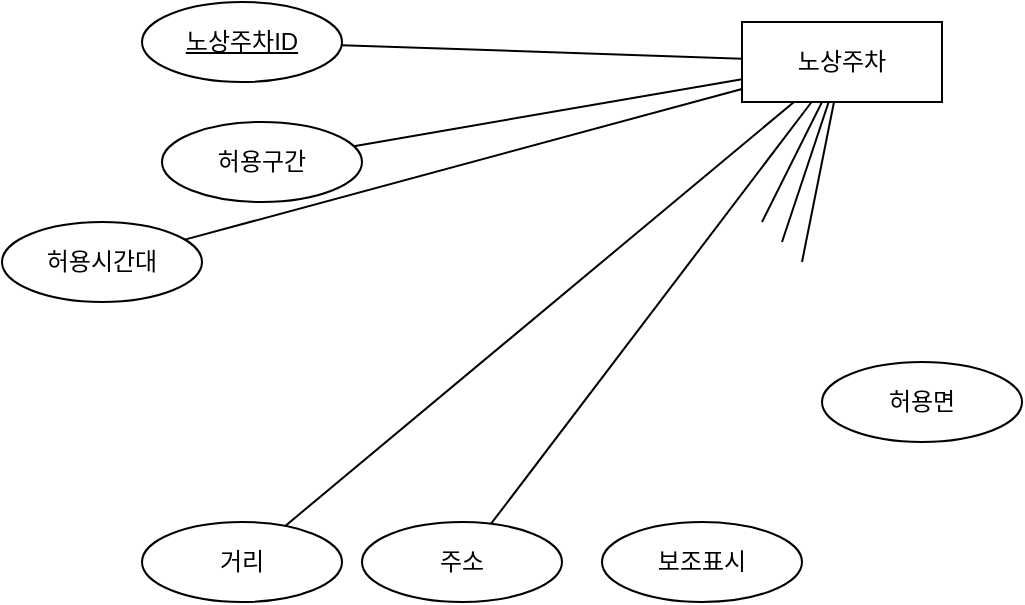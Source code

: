 <mxfile version="21.6.2" type="github">
  <diagram name="페이지-1" id="w4MM75xXj5fwKSjYitv2">
    <mxGraphModel dx="862" dy="380" grid="1" gridSize="10" guides="1" tooltips="1" connect="1" arrows="1" fold="1" page="1" pageScale="1" pageWidth="827" pageHeight="1169" math="0" shadow="0">
      <root>
        <mxCell id="0" />
        <mxCell id="1" parent="0" />
        <mxCell id="fsBhCSk9P-1j8N_WkiuX-17" value="허용시간대" style="ellipse;whiteSpace=wrap;html=1;align=center;fontStyle=0;" vertex="1" parent="1">
          <mxGeometry x="20" y="460" width="100" height="40" as="geometry" />
        </mxCell>
        <mxCell id="fsBhCSk9P-1j8N_WkiuX-18" value="노상주차ID" style="ellipse;whiteSpace=wrap;html=1;align=center;fontStyle=4;" vertex="1" parent="1">
          <mxGeometry x="90" y="350" width="100" height="40" as="geometry" />
        </mxCell>
        <mxCell id="fsBhCSk9P-1j8N_WkiuX-22" value="허용구간" style="ellipse;whiteSpace=wrap;html=1;align=center;fontStyle=0;" vertex="1" parent="1">
          <mxGeometry x="100" y="410" width="100" height="40" as="geometry" />
        </mxCell>
        <mxCell id="fsBhCSk9P-1j8N_WkiuX-23" value="허용면" style="ellipse;whiteSpace=wrap;html=1;align=center;fontStyle=0;" vertex="1" parent="1">
          <mxGeometry x="430" y="530" width="100" height="40" as="geometry" />
        </mxCell>
        <mxCell id="fsBhCSk9P-1j8N_WkiuX-24" value="거리" style="ellipse;whiteSpace=wrap;html=1;align=center;fontStyle=0;" vertex="1" parent="1">
          <mxGeometry x="90" y="610" width="100" height="40" as="geometry" />
        </mxCell>
        <mxCell id="fsBhCSk9P-1j8N_WkiuX-25" value="주소" style="ellipse;whiteSpace=wrap;html=1;align=center;fontStyle=0;" vertex="1" parent="1">
          <mxGeometry x="200" y="610" width="100" height="40" as="geometry" />
        </mxCell>
        <mxCell id="fsBhCSk9P-1j8N_WkiuX-26" value="보조표시" style="ellipse;whiteSpace=wrap;html=1;align=center;fontStyle=0;" vertex="1" parent="1">
          <mxGeometry x="320" y="610" width="100" height="40" as="geometry" />
        </mxCell>
        <mxCell id="fsBhCSk9P-1j8N_WkiuX-30" value="노상주차" style="whiteSpace=wrap;html=1;align=center;" vertex="1" parent="1">
          <mxGeometry x="390" y="360" width="100" height="40" as="geometry" />
        </mxCell>
        <mxCell id="fsBhCSk9P-1j8N_WkiuX-31" value="" style="endArrow=none;html=1;rounded=0;" edge="1" parent="1" source="fsBhCSk9P-1j8N_WkiuX-18" target="fsBhCSk9P-1j8N_WkiuX-30">
          <mxGeometry relative="1" as="geometry">
            <mxPoint x="250" y="540" as="sourcePoint" />
            <mxPoint x="410" y="540" as="targetPoint" />
          </mxGeometry>
        </mxCell>
        <mxCell id="fsBhCSk9P-1j8N_WkiuX-39" value="" style="endArrow=none;html=1;rounded=0;" edge="1" parent="1" source="fsBhCSk9P-1j8N_WkiuX-30" target="fsBhCSk9P-1j8N_WkiuX-25">
          <mxGeometry relative="1" as="geometry">
            <mxPoint x="300" y="520" as="sourcePoint" />
            <mxPoint x="300" y="570" as="targetPoint" />
          </mxGeometry>
        </mxCell>
        <mxCell id="fsBhCSk9P-1j8N_WkiuX-40" value="" style="endArrow=none;html=1;rounded=0;" edge="1" parent="1" source="fsBhCSk9P-1j8N_WkiuX-30">
          <mxGeometry relative="1" as="geometry">
            <mxPoint x="630" y="394.286" as="sourcePoint" />
            <mxPoint x="400" y="460" as="targetPoint" />
          </mxGeometry>
        </mxCell>
        <mxCell id="fsBhCSk9P-1j8N_WkiuX-41" value="" style="endArrow=none;html=1;rounded=0;" edge="1" parent="1" source="fsBhCSk9P-1j8N_WkiuX-30">
          <mxGeometry relative="1" as="geometry">
            <mxPoint x="410" y="420" as="sourcePoint" />
            <mxPoint x="410" y="470" as="targetPoint" />
          </mxGeometry>
        </mxCell>
        <mxCell id="fsBhCSk9P-1j8N_WkiuX-42" value="" style="endArrow=none;html=1;rounded=0;" edge="1" parent="1" source="fsBhCSk9P-1j8N_WkiuX-30">
          <mxGeometry relative="1" as="geometry">
            <mxPoint x="630" y="399.231" as="sourcePoint" />
            <mxPoint x="420" y="480" as="targetPoint" />
          </mxGeometry>
        </mxCell>
        <mxCell id="fsBhCSk9P-1j8N_WkiuX-43" value="" style="endArrow=none;html=1;rounded=0;" edge="1" parent="1" source="fsBhCSk9P-1j8N_WkiuX-30" target="fsBhCSk9P-1j8N_WkiuX-22">
          <mxGeometry relative="1" as="geometry">
            <mxPoint x="190" y="440" as="sourcePoint" />
            <mxPoint x="190" y="490" as="targetPoint" />
          </mxGeometry>
        </mxCell>
        <mxCell id="fsBhCSk9P-1j8N_WkiuX-44" value="" style="endArrow=none;html=1;rounded=0;" edge="1" parent="1" source="fsBhCSk9P-1j8N_WkiuX-30" target="fsBhCSk9P-1j8N_WkiuX-17">
          <mxGeometry relative="1" as="geometry">
            <mxPoint x="200" y="450" as="sourcePoint" />
            <mxPoint x="200" y="500" as="targetPoint" />
          </mxGeometry>
        </mxCell>
        <mxCell id="fsBhCSk9P-1j8N_WkiuX-45" value="" style="endArrow=none;html=1;rounded=0;" edge="1" parent="1" source="fsBhCSk9P-1j8N_WkiuX-30" target="fsBhCSk9P-1j8N_WkiuX-24">
          <mxGeometry relative="1" as="geometry">
            <mxPoint x="210" y="460" as="sourcePoint" />
            <mxPoint x="210" y="510" as="targetPoint" />
          </mxGeometry>
        </mxCell>
      </root>
    </mxGraphModel>
  </diagram>
</mxfile>
